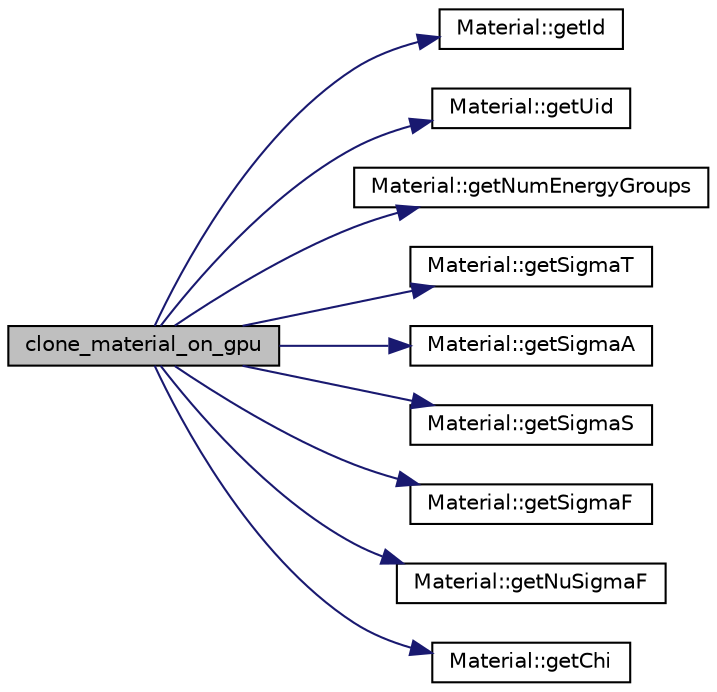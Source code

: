 digraph "clone_material_on_gpu"
{
  edge [fontname="Helvetica",fontsize="10",labelfontname="Helvetica",labelfontsize="10"];
  node [fontname="Helvetica",fontsize="10",shape=record];
  rankdir="LR";
  Node1 [label="clone_material_on_gpu",height=0.2,width=0.4,color="black", fillcolor="grey75", style="filled" fontcolor="black"];
  Node1 -> Node2 [color="midnightblue",fontsize="10",style="solid",fontname="Helvetica"];
  Node2 [label="Material::getId",height=0.2,width=0.4,color="black", fillcolor="white", style="filled",URL="$classMaterial.html#a87f3a97ca307696bcb8ec0fae721b1b6",tooltip="Return the Material&#39;s user-defined ID."];
  Node1 -> Node3 [color="midnightblue",fontsize="10",style="solid",fontname="Helvetica"];
  Node3 [label="Material::getUid",height=0.2,width=0.4,color="black", fillcolor="white", style="filled",URL="$classMaterial.html#a95de130b248a20f9237793ab92e494a3",tooltip="Return the Material&#39;s unique ID."];
  Node1 -> Node4 [color="midnightblue",fontsize="10",style="solid",fontname="Helvetica"];
  Node4 [label="Material::getNumEnergyGroups",height=0.2,width=0.4,color="black", fillcolor="white", style="filled",URL="$classMaterial.html#a50683c7b7c62f1473809c51f37af5a13",tooltip="Returns the number of energy groups for this Material&#39;s nuclear data."];
  Node1 -> Node5 [color="midnightblue",fontsize="10",style="solid",fontname="Helvetica"];
  Node5 [label="Material::getSigmaT",height=0.2,width=0.4,color="black", fillcolor="white", style="filled",URL="$classMaterial.html#a0bb70f99202814861516d5d7db94321e",tooltip="Return the array of the Material&#39;s total cross-sections."];
  Node1 -> Node6 [color="midnightblue",fontsize="10",style="solid",fontname="Helvetica"];
  Node6 [label="Material::getSigmaA",height=0.2,width=0.4,color="black", fillcolor="white", style="filled",URL="$classMaterial.html#aa9cf818091ddecc3dc23f394f8baa6e3",tooltip="Return the array of the Material&#39;s absorption cross-sections."];
  Node1 -> Node7 [color="midnightblue",fontsize="10",style="solid",fontname="Helvetica"];
  Node7 [label="Material::getSigmaS",height=0.2,width=0.4,color="black", fillcolor="white", style="filled",URL="$classMaterial.html#a88eb6a2d580f5d82896892d180cd7469",tooltip="Return the array of the Material&#39;s scattering cross-section matrix."];
  Node1 -> Node8 [color="midnightblue",fontsize="10",style="solid",fontname="Helvetica"];
  Node8 [label="Material::getSigmaF",height=0.2,width=0.4,color="black", fillcolor="white", style="filled",URL="$classMaterial.html#ad33fc0d6cea0feb87f43734a34432880",tooltip="Return the array of the Material&#39;s fission cross-sections."];
  Node1 -> Node9 [color="midnightblue",fontsize="10",style="solid",fontname="Helvetica"];
  Node9 [label="Material::getNuSigmaF",height=0.2,width=0.4,color="black", fillcolor="white", style="filled",URL="$classMaterial.html#ab9ebe0e1526d215f8329d3eb326c5280",tooltip="Return the array of the Material&#39;s fission cross-sections multiplied by nu ."];
  Node1 -> Node10 [color="midnightblue",fontsize="10",style="solid",fontname="Helvetica"];
  Node10 [label="Material::getChi",height=0.2,width=0.4,color="black", fillcolor="white", style="filled",URL="$classMaterial.html#a5d5966fb7c5718246d8d03a14c1c4564",tooltip="Return the array of the Material&#39;s chi ."];
}
